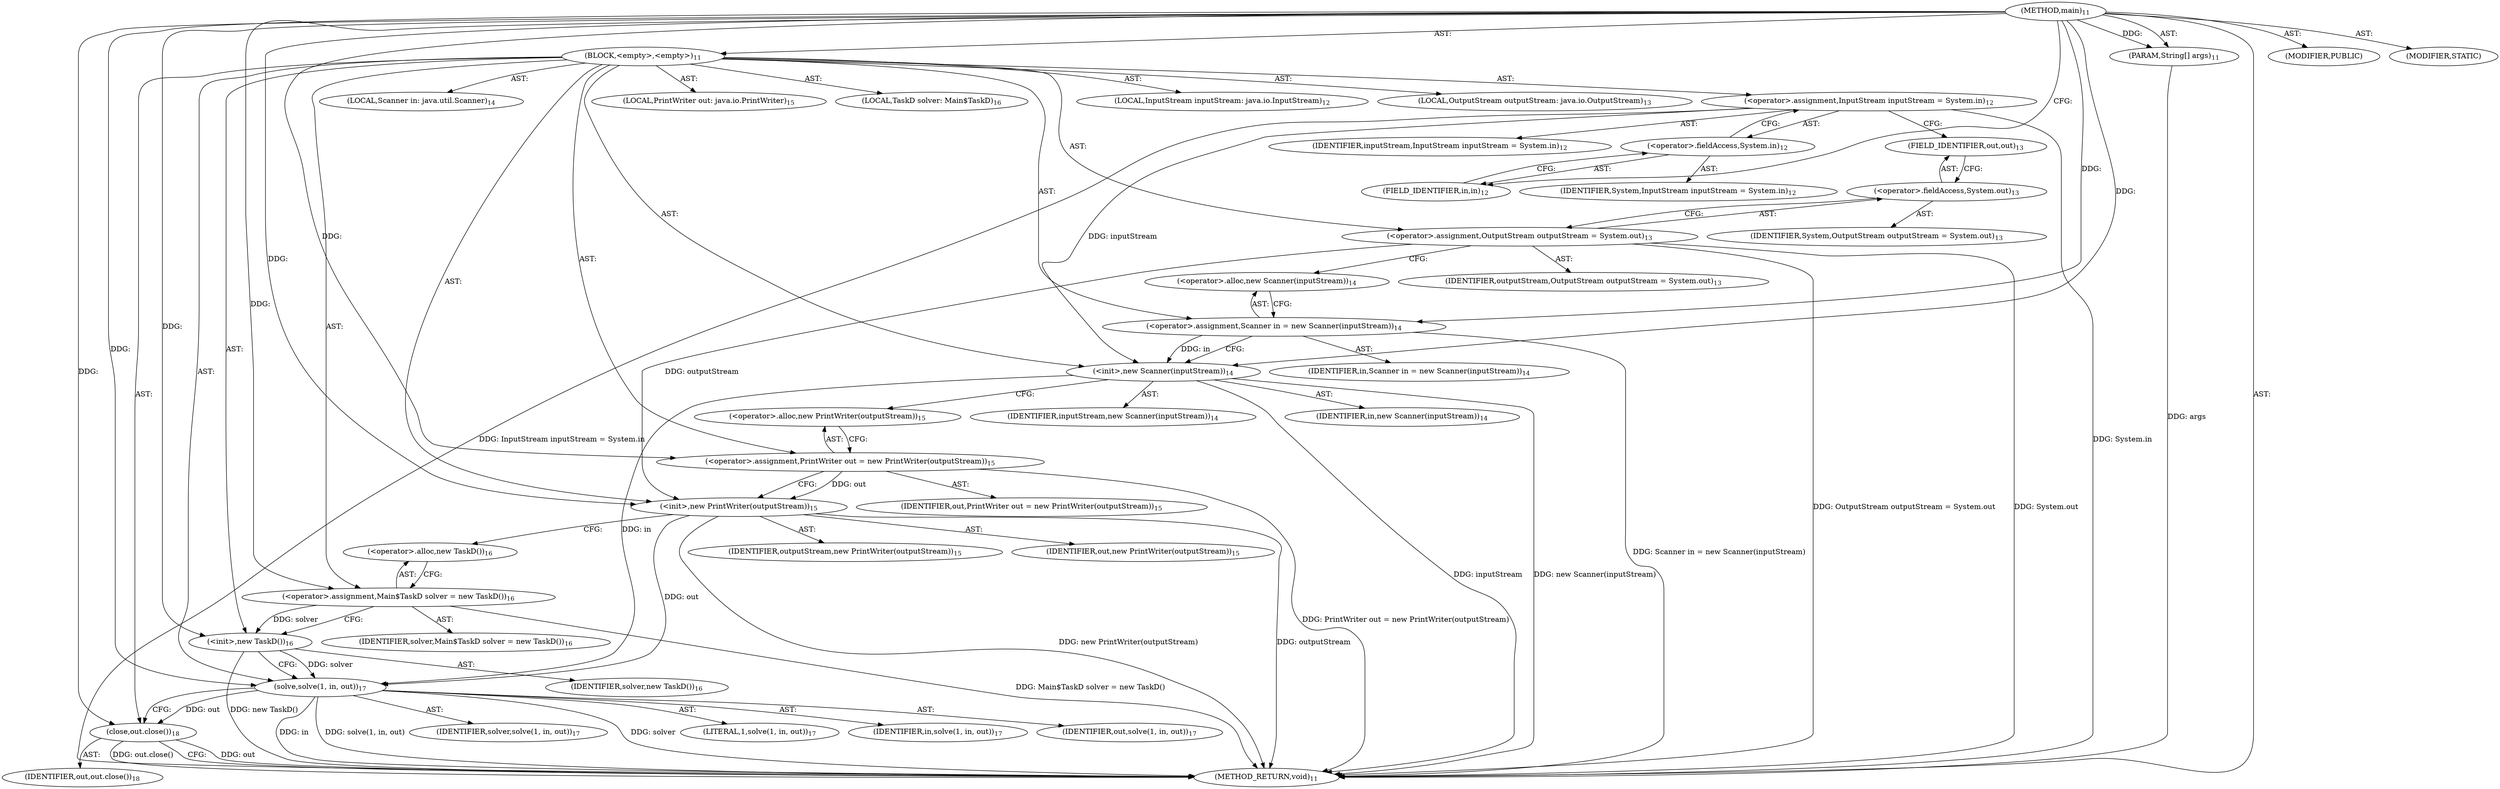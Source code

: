 digraph "main" {  
"36" [label = <(METHOD,main)<SUB>11</SUB>> ]
"37" [label = <(PARAM,String[] args)<SUB>11</SUB>> ]
"38" [label = <(BLOCK,&lt;empty&gt;,&lt;empty&gt;)<SUB>11</SUB>> ]
"39" [label = <(LOCAL,InputStream inputStream: java.io.InputStream)<SUB>12</SUB>> ]
"40" [label = <(&lt;operator&gt;.assignment,InputStream inputStream = System.in)<SUB>12</SUB>> ]
"41" [label = <(IDENTIFIER,inputStream,InputStream inputStream = System.in)<SUB>12</SUB>> ]
"42" [label = <(&lt;operator&gt;.fieldAccess,System.in)<SUB>12</SUB>> ]
"43" [label = <(IDENTIFIER,System,InputStream inputStream = System.in)<SUB>12</SUB>> ]
"44" [label = <(FIELD_IDENTIFIER,in,in)<SUB>12</SUB>> ]
"45" [label = <(LOCAL,OutputStream outputStream: java.io.OutputStream)<SUB>13</SUB>> ]
"46" [label = <(&lt;operator&gt;.assignment,OutputStream outputStream = System.out)<SUB>13</SUB>> ]
"47" [label = <(IDENTIFIER,outputStream,OutputStream outputStream = System.out)<SUB>13</SUB>> ]
"48" [label = <(&lt;operator&gt;.fieldAccess,System.out)<SUB>13</SUB>> ]
"49" [label = <(IDENTIFIER,System,OutputStream outputStream = System.out)<SUB>13</SUB>> ]
"50" [label = <(FIELD_IDENTIFIER,out,out)<SUB>13</SUB>> ]
"4" [label = <(LOCAL,Scanner in: java.util.Scanner)<SUB>14</SUB>> ]
"51" [label = <(&lt;operator&gt;.assignment,Scanner in = new Scanner(inputStream))<SUB>14</SUB>> ]
"52" [label = <(IDENTIFIER,in,Scanner in = new Scanner(inputStream))<SUB>14</SUB>> ]
"53" [label = <(&lt;operator&gt;.alloc,new Scanner(inputStream))<SUB>14</SUB>> ]
"54" [label = <(&lt;init&gt;,new Scanner(inputStream))<SUB>14</SUB>> ]
"3" [label = <(IDENTIFIER,in,new Scanner(inputStream))<SUB>14</SUB>> ]
"55" [label = <(IDENTIFIER,inputStream,new Scanner(inputStream))<SUB>14</SUB>> ]
"6" [label = <(LOCAL,PrintWriter out: java.io.PrintWriter)<SUB>15</SUB>> ]
"56" [label = <(&lt;operator&gt;.assignment,PrintWriter out = new PrintWriter(outputStream))<SUB>15</SUB>> ]
"57" [label = <(IDENTIFIER,out,PrintWriter out = new PrintWriter(outputStream))<SUB>15</SUB>> ]
"58" [label = <(&lt;operator&gt;.alloc,new PrintWriter(outputStream))<SUB>15</SUB>> ]
"59" [label = <(&lt;init&gt;,new PrintWriter(outputStream))<SUB>15</SUB>> ]
"5" [label = <(IDENTIFIER,out,new PrintWriter(outputStream))<SUB>15</SUB>> ]
"60" [label = <(IDENTIFIER,outputStream,new PrintWriter(outputStream))<SUB>15</SUB>> ]
"8" [label = <(LOCAL,TaskD solver: Main$TaskD)<SUB>16</SUB>> ]
"61" [label = <(&lt;operator&gt;.assignment,Main$TaskD solver = new TaskD())<SUB>16</SUB>> ]
"62" [label = <(IDENTIFIER,solver,Main$TaskD solver = new TaskD())<SUB>16</SUB>> ]
"63" [label = <(&lt;operator&gt;.alloc,new TaskD())<SUB>16</SUB>> ]
"64" [label = <(&lt;init&gt;,new TaskD())<SUB>16</SUB>> ]
"7" [label = <(IDENTIFIER,solver,new TaskD())<SUB>16</SUB>> ]
"65" [label = <(solve,solve(1, in, out))<SUB>17</SUB>> ]
"66" [label = <(IDENTIFIER,solver,solve(1, in, out))<SUB>17</SUB>> ]
"67" [label = <(LITERAL,1,solve(1, in, out))<SUB>17</SUB>> ]
"68" [label = <(IDENTIFIER,in,solve(1, in, out))<SUB>17</SUB>> ]
"69" [label = <(IDENTIFIER,out,solve(1, in, out))<SUB>17</SUB>> ]
"70" [label = <(close,out.close())<SUB>18</SUB>> ]
"71" [label = <(IDENTIFIER,out,out.close())<SUB>18</SUB>> ]
"72" [label = <(MODIFIER,PUBLIC)> ]
"73" [label = <(MODIFIER,STATIC)> ]
"74" [label = <(METHOD_RETURN,void)<SUB>11</SUB>> ]
  "36" -> "37"  [ label = "AST: "] 
  "36" -> "38"  [ label = "AST: "] 
  "36" -> "72"  [ label = "AST: "] 
  "36" -> "73"  [ label = "AST: "] 
  "36" -> "74"  [ label = "AST: "] 
  "38" -> "39"  [ label = "AST: "] 
  "38" -> "40"  [ label = "AST: "] 
  "38" -> "45"  [ label = "AST: "] 
  "38" -> "46"  [ label = "AST: "] 
  "38" -> "4"  [ label = "AST: "] 
  "38" -> "51"  [ label = "AST: "] 
  "38" -> "54"  [ label = "AST: "] 
  "38" -> "6"  [ label = "AST: "] 
  "38" -> "56"  [ label = "AST: "] 
  "38" -> "59"  [ label = "AST: "] 
  "38" -> "8"  [ label = "AST: "] 
  "38" -> "61"  [ label = "AST: "] 
  "38" -> "64"  [ label = "AST: "] 
  "38" -> "65"  [ label = "AST: "] 
  "38" -> "70"  [ label = "AST: "] 
  "40" -> "41"  [ label = "AST: "] 
  "40" -> "42"  [ label = "AST: "] 
  "42" -> "43"  [ label = "AST: "] 
  "42" -> "44"  [ label = "AST: "] 
  "46" -> "47"  [ label = "AST: "] 
  "46" -> "48"  [ label = "AST: "] 
  "48" -> "49"  [ label = "AST: "] 
  "48" -> "50"  [ label = "AST: "] 
  "51" -> "52"  [ label = "AST: "] 
  "51" -> "53"  [ label = "AST: "] 
  "54" -> "3"  [ label = "AST: "] 
  "54" -> "55"  [ label = "AST: "] 
  "56" -> "57"  [ label = "AST: "] 
  "56" -> "58"  [ label = "AST: "] 
  "59" -> "5"  [ label = "AST: "] 
  "59" -> "60"  [ label = "AST: "] 
  "61" -> "62"  [ label = "AST: "] 
  "61" -> "63"  [ label = "AST: "] 
  "64" -> "7"  [ label = "AST: "] 
  "65" -> "66"  [ label = "AST: "] 
  "65" -> "67"  [ label = "AST: "] 
  "65" -> "68"  [ label = "AST: "] 
  "65" -> "69"  [ label = "AST: "] 
  "70" -> "71"  [ label = "AST: "] 
  "40" -> "50"  [ label = "CFG: "] 
  "46" -> "53"  [ label = "CFG: "] 
  "51" -> "54"  [ label = "CFG: "] 
  "54" -> "58"  [ label = "CFG: "] 
  "56" -> "59"  [ label = "CFG: "] 
  "59" -> "63"  [ label = "CFG: "] 
  "61" -> "64"  [ label = "CFG: "] 
  "64" -> "65"  [ label = "CFG: "] 
  "65" -> "70"  [ label = "CFG: "] 
  "70" -> "74"  [ label = "CFG: "] 
  "42" -> "40"  [ label = "CFG: "] 
  "48" -> "46"  [ label = "CFG: "] 
  "53" -> "51"  [ label = "CFG: "] 
  "58" -> "56"  [ label = "CFG: "] 
  "63" -> "61"  [ label = "CFG: "] 
  "44" -> "42"  [ label = "CFG: "] 
  "50" -> "48"  [ label = "CFG: "] 
  "36" -> "44"  [ label = "CFG: "] 
  "37" -> "74"  [ label = "DDG: args"] 
  "40" -> "74"  [ label = "DDG: System.in"] 
  "40" -> "74"  [ label = "DDG: InputStream inputStream = System.in"] 
  "46" -> "74"  [ label = "DDG: System.out"] 
  "46" -> "74"  [ label = "DDG: OutputStream outputStream = System.out"] 
  "51" -> "74"  [ label = "DDG: Scanner in = new Scanner(inputStream)"] 
  "54" -> "74"  [ label = "DDG: inputStream"] 
  "54" -> "74"  [ label = "DDG: new Scanner(inputStream)"] 
  "56" -> "74"  [ label = "DDG: PrintWriter out = new PrintWriter(outputStream)"] 
  "59" -> "74"  [ label = "DDG: outputStream"] 
  "59" -> "74"  [ label = "DDG: new PrintWriter(outputStream)"] 
  "61" -> "74"  [ label = "DDG: Main$TaskD solver = new TaskD()"] 
  "64" -> "74"  [ label = "DDG: new TaskD()"] 
  "65" -> "74"  [ label = "DDG: solver"] 
  "65" -> "74"  [ label = "DDG: in"] 
  "65" -> "74"  [ label = "DDG: solve(1, in, out)"] 
  "70" -> "74"  [ label = "DDG: out"] 
  "70" -> "74"  [ label = "DDG: out.close()"] 
  "36" -> "37"  [ label = "DDG: "] 
  "36" -> "51"  [ label = "DDG: "] 
  "36" -> "56"  [ label = "DDG: "] 
  "36" -> "61"  [ label = "DDG: "] 
  "51" -> "54"  [ label = "DDG: in"] 
  "36" -> "54"  [ label = "DDG: "] 
  "40" -> "54"  [ label = "DDG: inputStream"] 
  "56" -> "59"  [ label = "DDG: out"] 
  "36" -> "59"  [ label = "DDG: "] 
  "46" -> "59"  [ label = "DDG: outputStream"] 
  "61" -> "64"  [ label = "DDG: solver"] 
  "36" -> "64"  [ label = "DDG: "] 
  "64" -> "65"  [ label = "DDG: solver"] 
  "36" -> "65"  [ label = "DDG: "] 
  "54" -> "65"  [ label = "DDG: in"] 
  "59" -> "65"  [ label = "DDG: out"] 
  "65" -> "70"  [ label = "DDG: out"] 
  "36" -> "70"  [ label = "DDG: "] 
}
